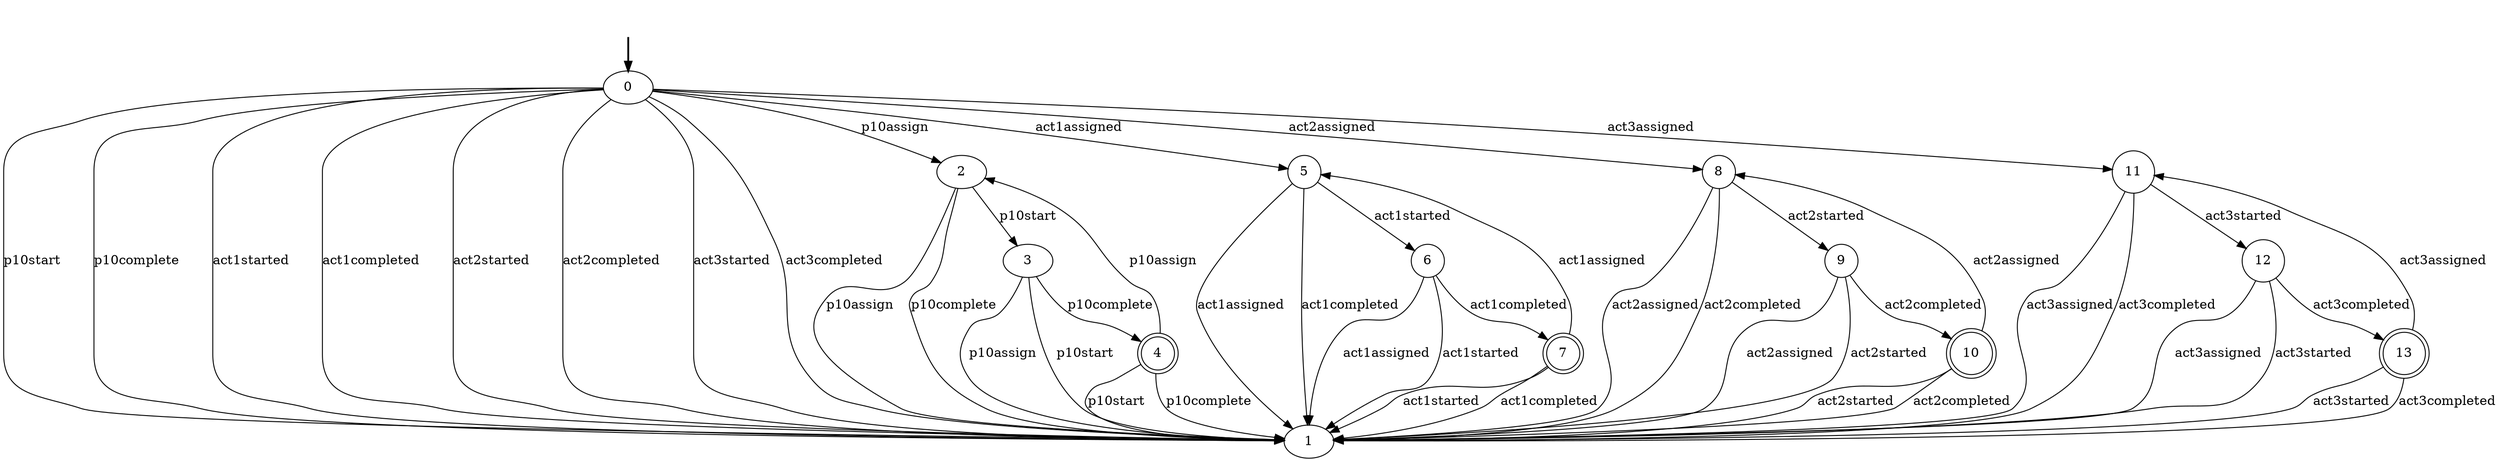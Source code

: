 digraph {
	fake0 [style=invisible]
	0 [root=true]
	1
	2
	3
	4 [shape=doublecircle]
	fake0 -> 0 [style=bold]
	2 -> 1 [label=p10assign]
	2 -> 3 [label=p10start]
	2 -> 1 [label=p10complete]
	3 -> 1 [label=p10assign]
	3 -> 1 [label=p10start]
	3 -> 4 [label=p10complete]
	4 -> 2 [label=p10assign]
	4 -> 1 [label=p10start]
	4 -> 1 [label=p10complete]
	0 -> 2 [label=p10assign]
	0 -> 1 [label=p10start]
	0 -> 1 [label=p10complete]
	5 [shape=circle]
	6 [shape=circle]
	7 [shape=doublecircle]
	5 -> 1 [label="act1assigned"]
	5 -> 6 [label="act1started"]
	5 -> 1 [label="act1completed"]
	6 -> 1 [label="act1assigned"]
	6 -> 1 [label="act1started"]
	6 -> 7 [label="act1completed"]
	7 -> 5 [label="act1assigned"]
	7 -> 1 [label="act1started"]
	7 -> 1 [label="act1completed"]
	0 -> 5 [label="act1assigned"]
	0 -> 1 [label="act1started"]
	0 -> 1 [label="act1completed"]
	8 [shape=circle]
	9 [shape=circle]
	10 [shape=doublecircle]
	8 -> 1 [label="act2assigned"]
	8 -> 9 [label="act2started"]
	8 -> 1 [label="act2completed"]
	9 -> 1 [label="act2assigned"]
	9 -> 1 [label="act2started"]
	9 -> 10 [label="act2completed"]
	10 -> 8 [label="act2assigned"]
	10 -> 1 [label="act2started"]
	10 -> 1 [label="act2completed"]
	0 -> 8 [label="act2assigned"]
	0 -> 1 [label="act2started"]
	0 -> 1 [label="act2completed"]
	11 [shape=circle]
	12 [shape=circle]
	13 [shape=doublecircle]
	11 -> 1 [label="act3assigned"]
	11 -> 12 [label="act3started"]
	11 -> 1 [label="act3completed"]
	12 -> 1 [label="act3assigned"]
	12 -> 1 [label="act3started"]
	12 -> 13 [label="act3completed"]
	13 -> 11 [label="act3assigned"]
	13 -> 1 [label="act3started"]
	13 -> 1 [label="act3completed"]
	0 -> 11 [label="act3assigned"]
	0 -> 1 [label="act3started"]
	0 -> 1 [label="act3completed"]
}